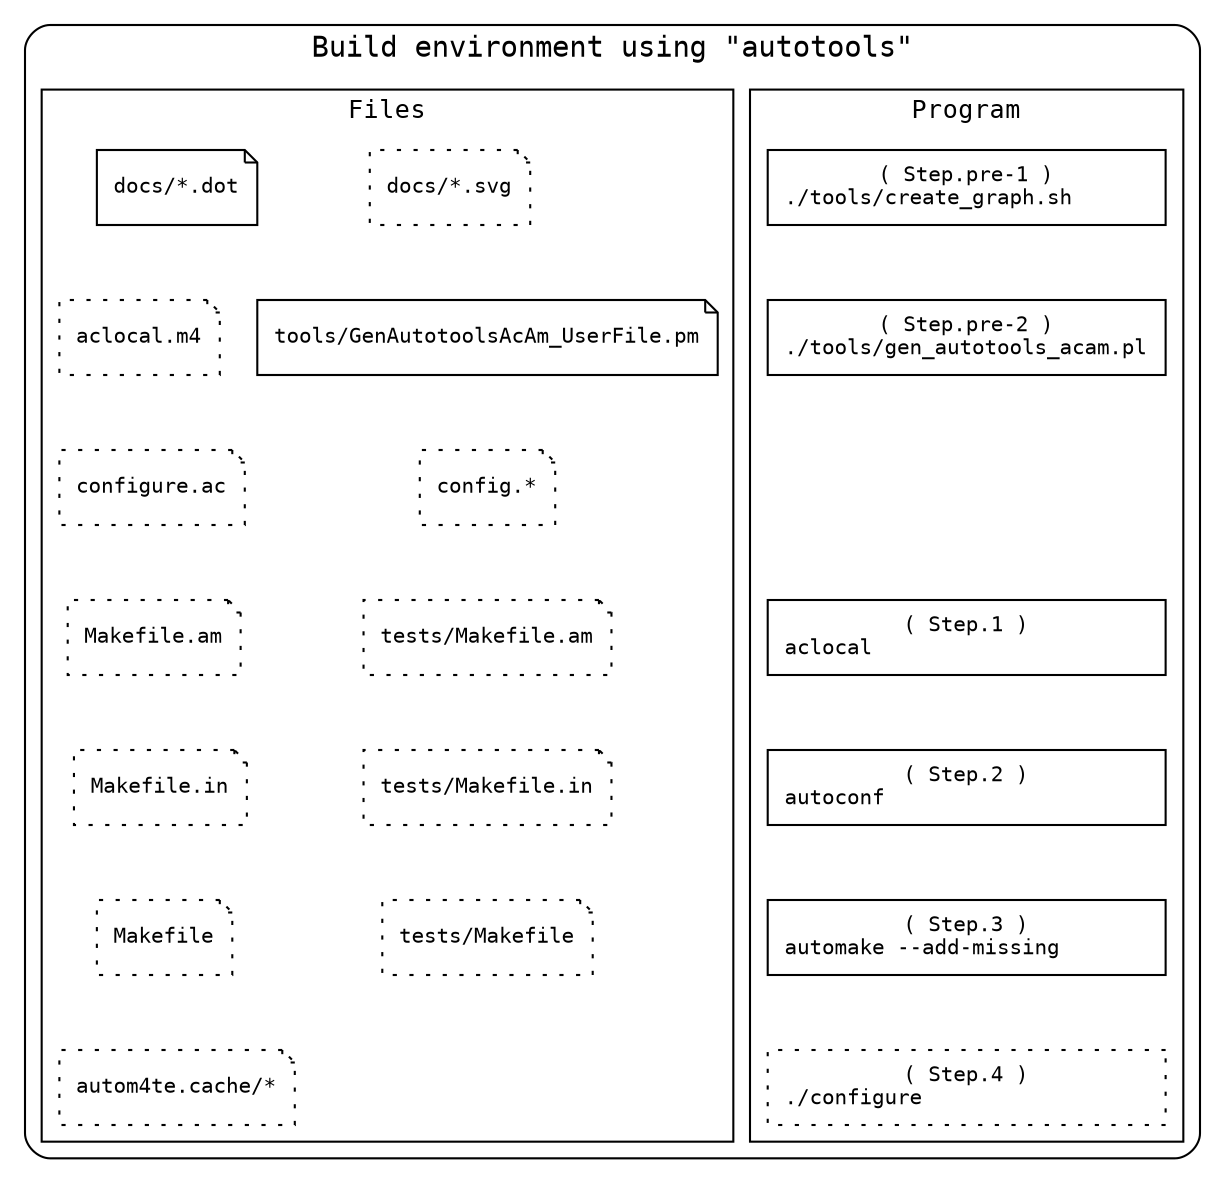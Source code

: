 // File: docs/devel_step_0.dot
// Author: tomyama
// Purpose: Development workflow diagram

digraph physical_directory_structure {
    newrank=true
    constraint=false

    // 全体に等幅フォントを適用
    //   ex) "monospace", "Courier", "Courier New", "Consolas", "Monaco"
    graph [fontname="monospace"]
    node  [fontname="monospace", fontsize=10, penwidth=1]
    edge  [fontname="monospace"]

    // 図全体を囲うクラスタ
    subgraph cluster_all {

        label = "Build environment using \"autotools\""
        style = "rounded"   // 角を丸くする
        color = "black"     // 枠線の色
        penwidth = 1        // 枠線の太さ

        // プログラム
        subgraph cluster_program {
            label = "Program"
            style = "solid"
            penwidth = 1        // 枠線の太さ
            fontsize=12
            {
                edge [style=invis];
                program01 -> program02 -> program99 -> program03 -> program04 -> program05 -> program06
            }
            program01 [shape=box, style=solid , label="( Step.pre-1 )\n./tools/create_graph.sh      "]
            program02 [shape=box, style=solid , label="( Step.pre-2 )\n./tools/gen_autotools_acam.pl"]
            program99 [shape=box, style=invis]
            program03 [shape=box, style=solid , label="( Step.1 )\naclocal                      "]
            program04 [shape=box, style=solid , label="( Step.2 )\nautoconf                     "]
            program05 [shape=box, style=solid , label="( Step.3 )\nautomake --add-missing       "]
            program06 [shape=box, style=dotted, label="( Step.4 )\n./configure                  "]
        }

        // ファイル
        subgraph cluster_file {
            label = "Files"
            style = "solid"
            penwidth = 1        // 枠線の太さ
            fontsize=12
            {
                edge [style=invis];
                file01 -> file02 -> file03 -> file04 -> file05 -> file06 -> file07
                file08 -> file09 -> file10 -> file11 -> file12 -> file13
                file01 -> file08
            }
            file01 [shape=note, style=solid , label="docs/*.dot"]
            file02 [shape=note, style=dotted, label="aclocal.m4"]
            file03 [shape=note, style=dotted, label="configure.ac"]
            file04 [shape=note, style=dotted, label="Makefile.am"]
            file05 [shape=note, style=dotted, label="Makefile.in"]
            file06 [shape=note, style=dotted, label="Makefile"]
            file07 [shape=note, style=dotted, label="autom4te.cache/*"]
            file08 [shape=note, style=dotted, label="docs/*.svg"]
            file09 [shape=note, style=solid , label="tools/GenAutotoolsAcAm_UserFile.pm"]
            file10 [shape=note, style=dotted, label="config.*"]
            file11 [shape=note, style=dotted, label="tests/Makefile.am"]
            file12 [shape=note, style=dotted, label="tests/Makefile.in"]
            file13 [shape=note, style=dotted, label="tests/Makefile"]
        }

        {rank=same; program01; file01; file08}
        {rank=same; program02; file02; file09}
        {rank=same; program99; file03; file10}
        {rank=same; program03; file04; file11}
        {rank=same; program04; file05; file12}
        {rank=same; program05; file06; file13}

        // スクリプトとドキュメントの関係
//        file01 -> program01 -> file08
    }
}
